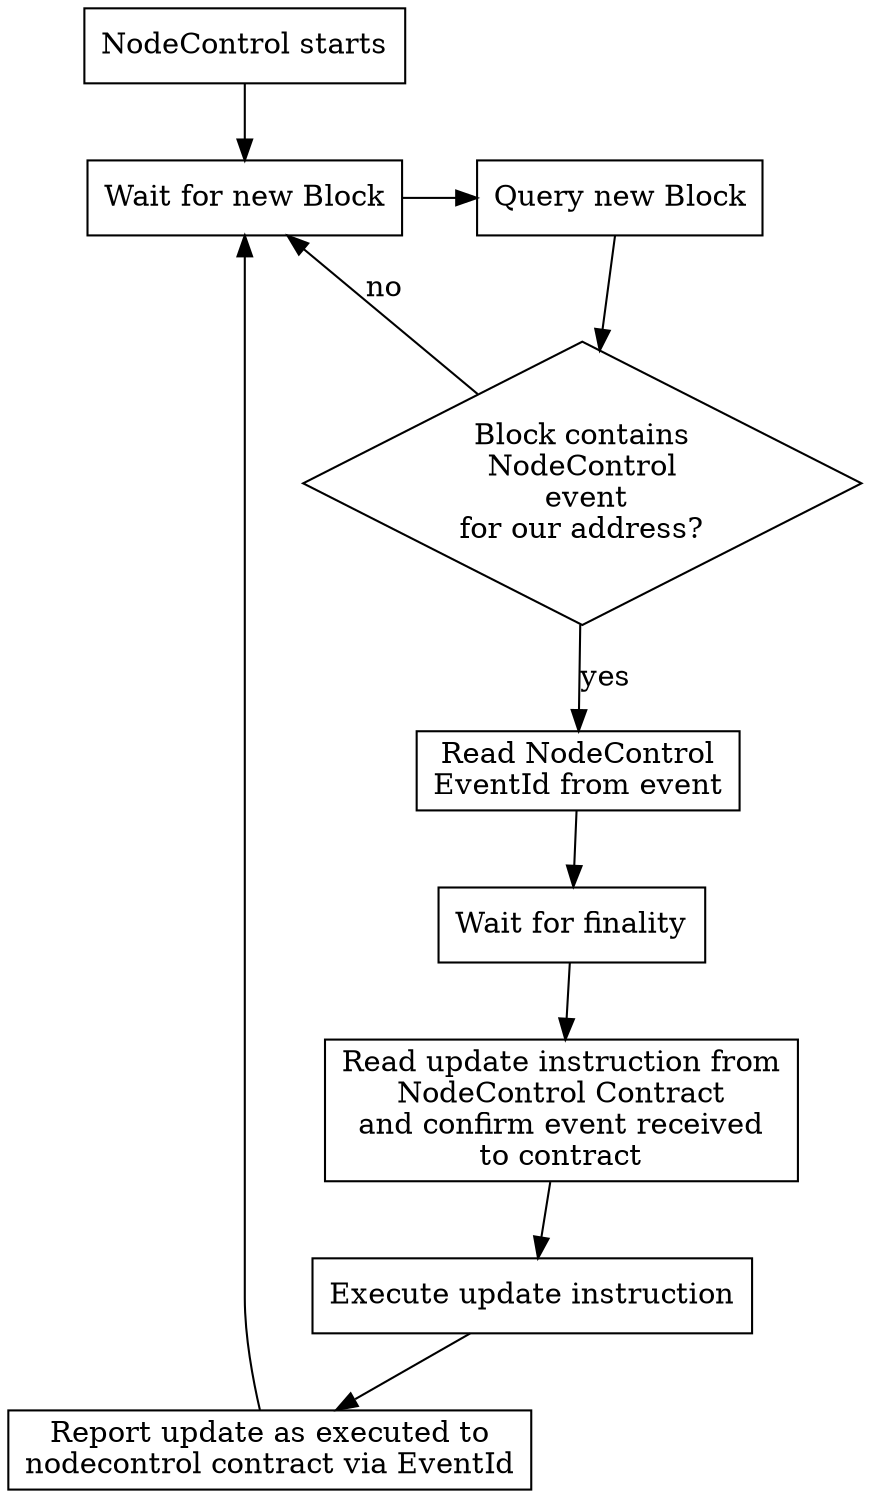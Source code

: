 digraph {
    
    start [shape=box,label="NodeControl starts"]
    listen [shape=box,label="Wait for new Block"]

    check [shape=box,label="Query new Block"]

    hasevent [shape=diamond, label="Block contains\nNodeControl\n event\nfor our address?"]
    geteventid [shape=box, label="Read NodeControl\nEventId from event"]
    waitfinal [shape=box, label="Wait for finality"]
    readinstruction [shape=box, label="Read update instruction from\nNodeControl Contract\nand confirm event received\nto contract"]
    execute [shape=box, label="Execute update instruction"]
    reportdone [shape=box, label="Report update as executed to\nnodecontrol contract via EventId"]

    start -> listen -> check -> hasevent
    hasevent -> listen [label="no"]
    hasevent -> geteventid [label="yes"]

    geteventid -> waitfinal -> readinstruction -> execute -> reportdone -> listen
    

    {rank=same;listen check}

}